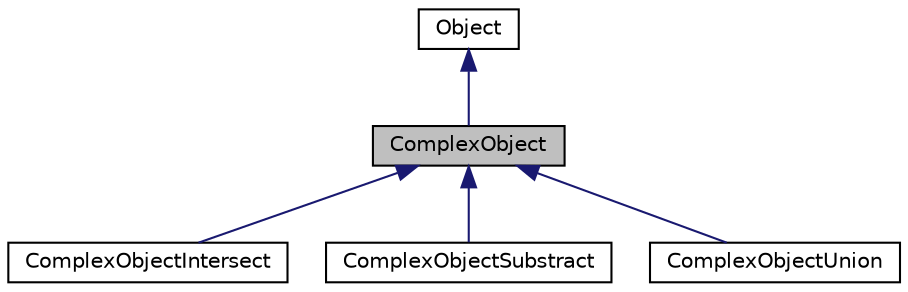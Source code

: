 digraph "ComplexObject"
{
 // LATEX_PDF_SIZE
  edge [fontname="Helvetica",fontsize="10",labelfontname="Helvetica",labelfontsize="10"];
  node [fontname="Helvetica",fontsize="10",shape=record];
  Node1 [label="ComplexObject",height=0.2,width=0.4,color="black", fillcolor="grey75", style="filled", fontcolor="black",tooltip="Super-classe abstraite d'objets complexes."];
  Node2 -> Node1 [dir="back",color="midnightblue",fontsize="10",style="solid",fontname="Helvetica"];
  Node2 [label="Object",height=0.2,width=0.4,color="black", fillcolor="white", style="filled",URL="$classObject.html",tooltip="Super-classe Abstraite d'objets primitif."];
  Node1 -> Node3 [dir="back",color="midnightblue",fontsize="10",style="solid",fontname="Helvetica"];
  Node3 [label="ComplexObjectIntersect",height=0.2,width=0.4,color="black", fillcolor="white", style="filled",URL="$classComplexObjectIntersect.html",tooltip="Classe permettant de creer l'intersection de 2 objets primitifs."];
  Node1 -> Node4 [dir="back",color="midnightblue",fontsize="10",style="solid",fontname="Helvetica"];
  Node4 [label="ComplexObjectSubstract",height=0.2,width=0.4,color="black", fillcolor="white", style="filled",URL="$classComplexObjectSubstract.html",tooltip="Classe permettant de creer la différence de 2 objets primitifs."];
  Node1 -> Node5 [dir="back",color="midnightblue",fontsize="10",style="solid",fontname="Helvetica"];
  Node5 [label="ComplexObjectUnion",height=0.2,width=0.4,color="black", fillcolor="white", style="filled",URL="$classComplexObjectUnion.html",tooltip="Classe permettant de creer l'union de 2 objets primitifs."];
}
